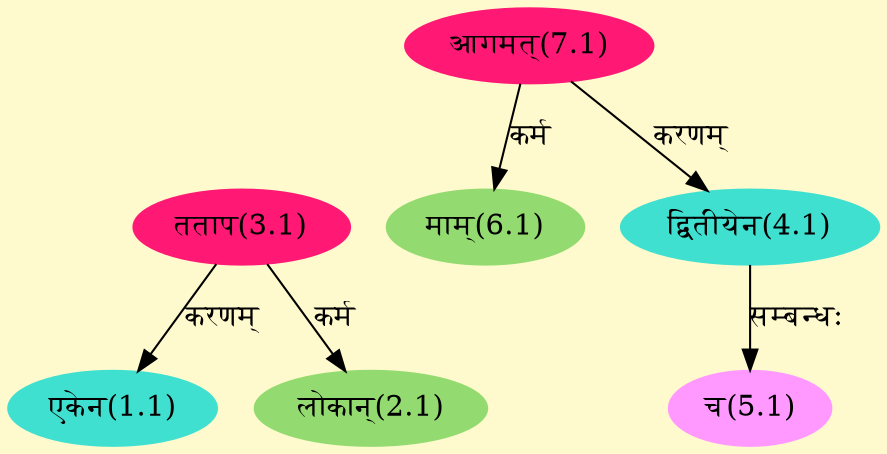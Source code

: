 digraph G{
rankdir=BT;
 compound=true;
 bgcolor="lemonchiffon1";
Node1_1 [style=filled, color="#40E0D0" label = "एकेन(1.1)"]
Node3_1 [style=filled, color="#FF1975" label = "तताप(3.1)"]
Node2_1 [style=filled, color="#93DB70" label = "लोकान्(2.1)"]
Node4_1 [style=filled, color="#40E0D0" label = "द्वितीयेन(4.1)"]
Node7_1 [style=filled, color="#FF1975" label = "आगमत्(7.1)"]
Node5_1 [style=filled, color="#FF99FF" label = "च(5.1)"]
Node6_1 [style=filled, color="#93DB70" label = "माम्(6.1)"]
/* Start of Relations section */

Node1_1 -> Node3_1 [  label="करणम्"  dir="back" ]
Node2_1 -> Node3_1 [  label="कर्म"  dir="back" ]
Node4_1 -> Node7_1 [  label="करणम्"  dir="back" ]
Node5_1 -> Node4_1 [  label="सम्बन्धः"  dir="back" ]
Node6_1 -> Node7_1 [  label="कर्म"  dir="back" ]
}
